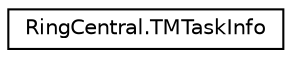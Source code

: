 digraph "Graphical Class Hierarchy"
{
 // LATEX_PDF_SIZE
  edge [fontname="Helvetica",fontsize="10",labelfontname="Helvetica",labelfontsize="10"];
  node [fontname="Helvetica",fontsize="10",shape=record];
  rankdir="LR";
  Node0 [label="RingCentral.TMTaskInfo",height=0.2,width=0.4,color="black", fillcolor="white", style="filled",URL="$classRingCentral_1_1TMTaskInfo.html",tooltip=" "];
}
